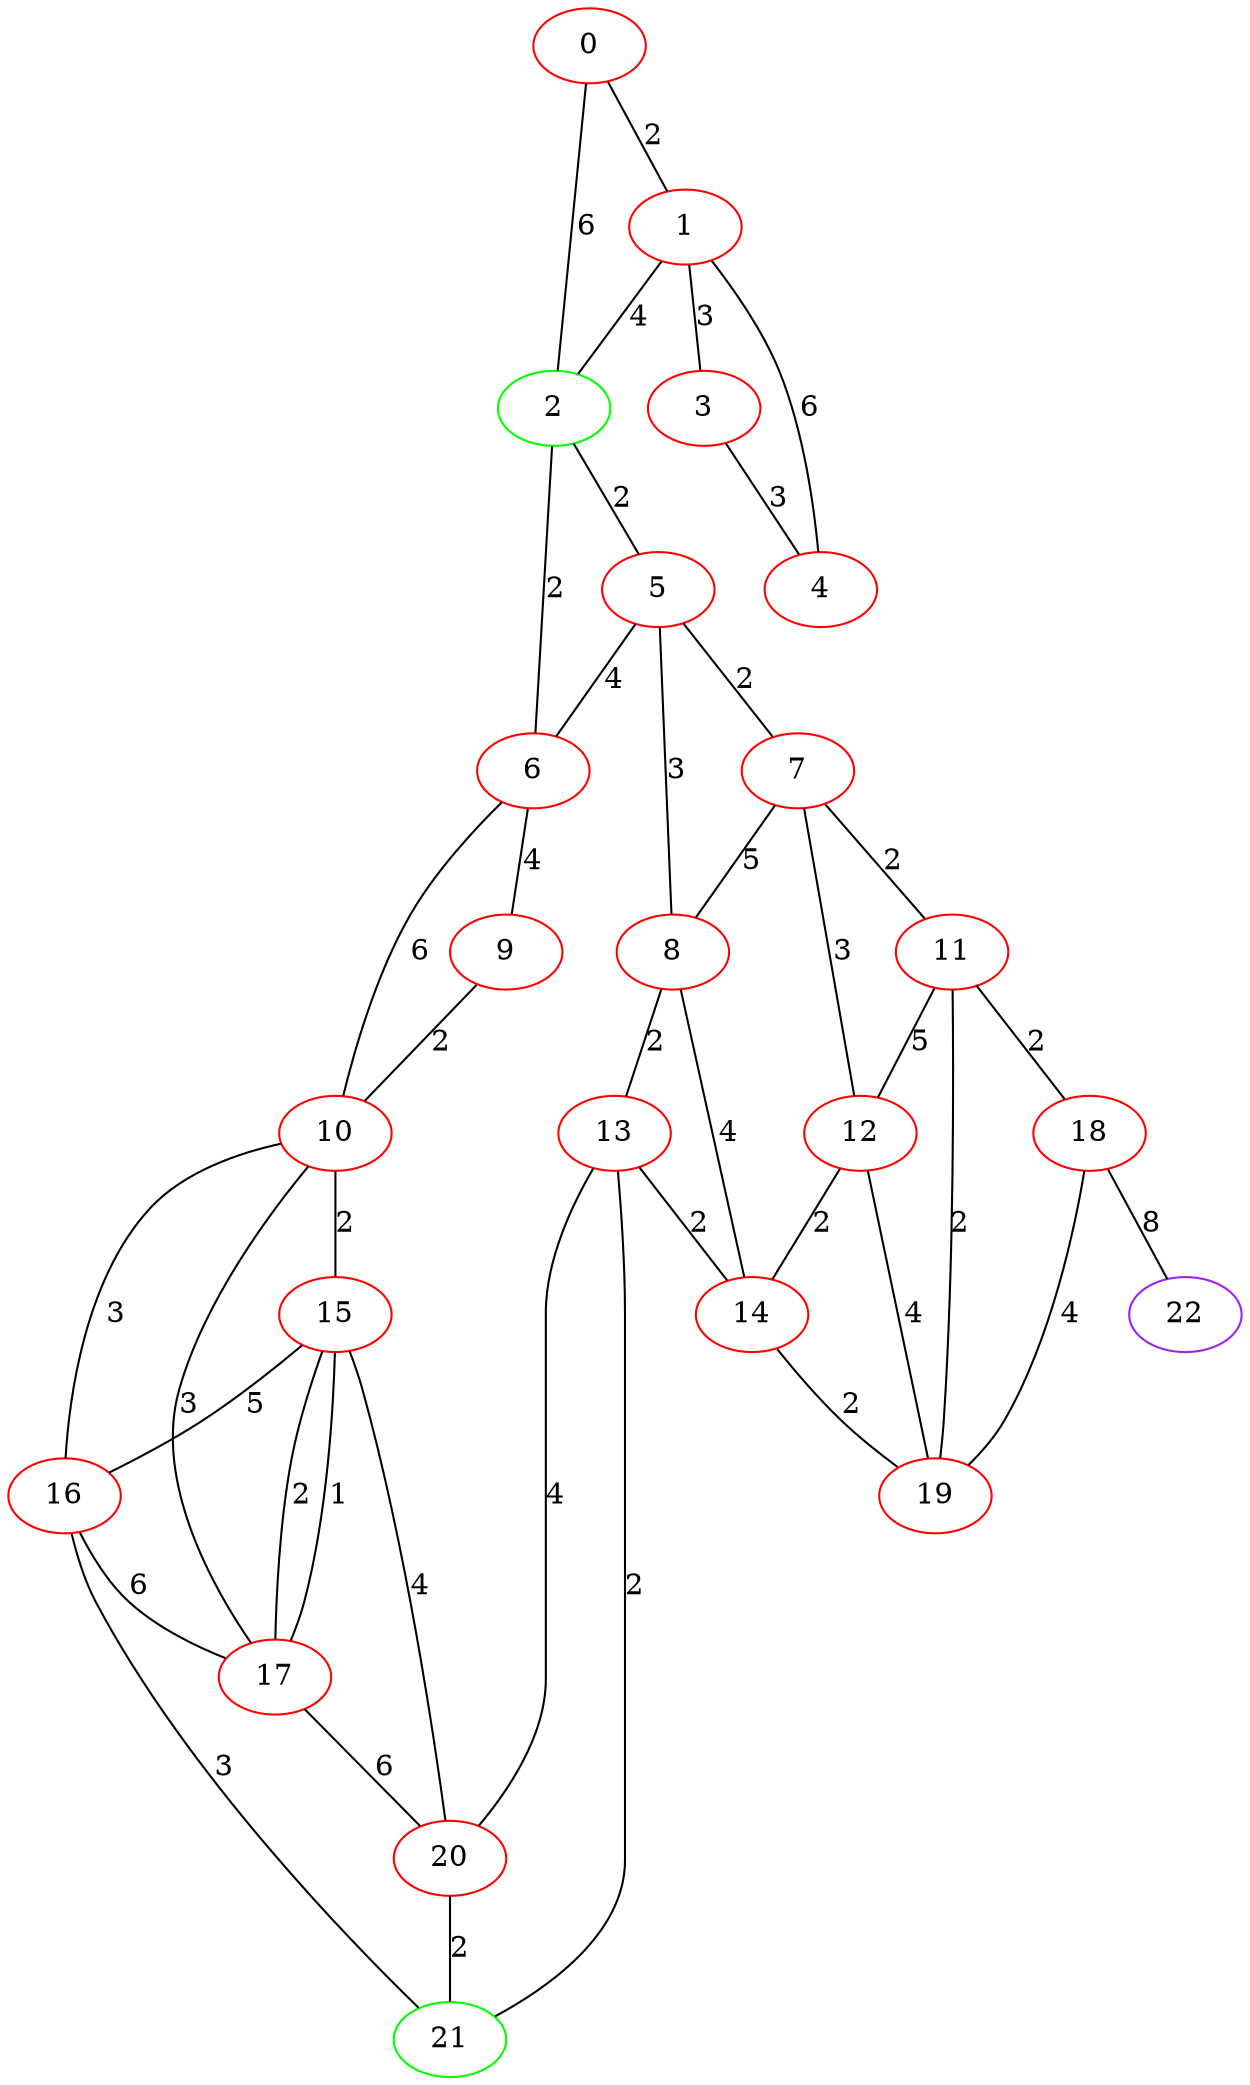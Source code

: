 graph "" {
0 [color=red, weight=1];
1 [color=red, weight=1];
2 [color=green, weight=2];
3 [color=red, weight=1];
4 [color=red, weight=1];
5 [color=red, weight=1];
6 [color=red, weight=1];
7 [color=red, weight=1];
8 [color=red, weight=1];
9 [color=red, weight=1];
10 [color=red, weight=1];
11 [color=red, weight=1];
12 [color=red, weight=1];
13 [color=red, weight=1];
14 [color=red, weight=1];
15 [color=red, weight=1];
16 [color=red, weight=1];
17 [color=red, weight=1];
18 [color=red, weight=1];
19 [color=red, weight=1];
20 [color=red, weight=1];
21 [color=green, weight=2];
22 [color=purple, weight=4];
0 -- 1  [key=0, label=2];
0 -- 2  [key=0, label=6];
1 -- 2  [key=0, label=4];
1 -- 3  [key=0, label=3];
1 -- 4  [key=0, label=6];
2 -- 5  [key=0, label=2];
2 -- 6  [key=0, label=2];
3 -- 4  [key=0, label=3];
5 -- 8  [key=0, label=3];
5 -- 6  [key=0, label=4];
5 -- 7  [key=0, label=2];
6 -- 9  [key=0, label=4];
6 -- 10  [key=0, label=6];
7 -- 8  [key=0, label=5];
7 -- 11  [key=0, label=2];
7 -- 12  [key=0, label=3];
8 -- 13  [key=0, label=2];
8 -- 14  [key=0, label=4];
9 -- 10  [key=0, label=2];
10 -- 16  [key=0, label=3];
10 -- 17  [key=0, label=3];
10 -- 15  [key=0, label=2];
11 -- 18  [key=0, label=2];
11 -- 19  [key=0, label=2];
11 -- 12  [key=0, label=5];
12 -- 19  [key=0, label=4];
12 -- 14  [key=0, label=2];
13 -- 20  [key=0, label=4];
13 -- 21  [key=0, label=2];
13 -- 14  [key=0, label=2];
14 -- 19  [key=0, label=2];
15 -- 16  [key=0, label=5];
15 -- 17  [key=0, label=1];
15 -- 17  [key=1, label=2];
15 -- 20  [key=0, label=4];
16 -- 17  [key=0, label=6];
16 -- 21  [key=0, label=3];
17 -- 20  [key=0, label=6];
18 -- 19  [key=0, label=4];
18 -- 22  [key=0, label=8];
20 -- 21  [key=0, label=2];
}
